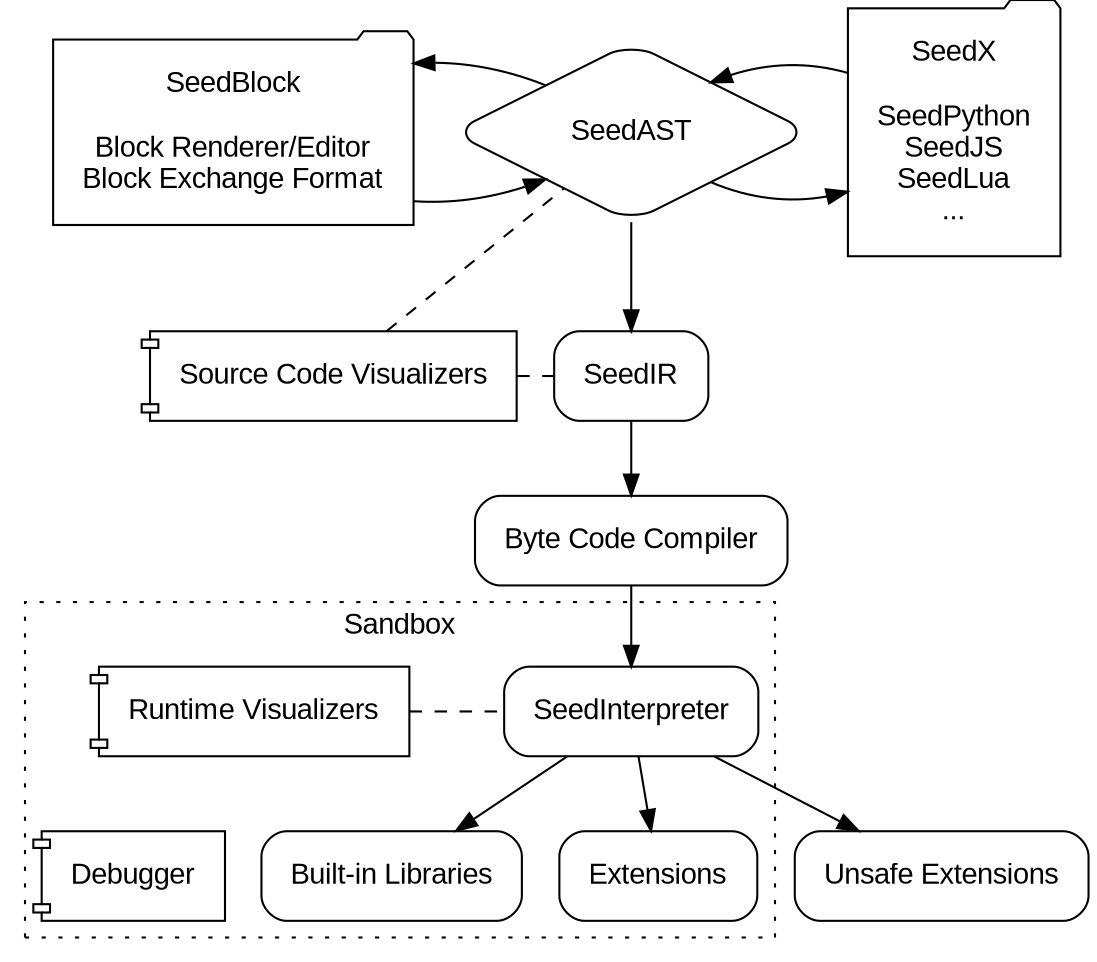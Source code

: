 // Copyright 2021 The Aha001 Team.
//
// Licensed under the Apache License, Version 2.0 (the "License");
// you may not use this file except in compliance with the License.
// You may obtain a copy of the License at
//
//     http://www.apache.org/licenses/LICENSE-2.0
//
// Unless required by applicable law or agreed to in writing, software
// distributed under the License is distributed on an "AS IS" BASIS,
// WITHOUT WARRANTIES OR CONDITIONS OF ANY KIND, either express or implied.
// See the License for the specific language governing permissions and
// limitations under the License.

strict digraph SeedLang {

    compound = true
    concentrate = true
    newrank = true
    fontname = "Arial"

    node [
        fontname = "Arial"
        margin = 0.2
        shape = box
        style = rounded
    ]

    SeedBlock [
        label = "SeedBlock\n\nBlock Renderer/Editor\nBlock Exchange Format"
        shape = folder
    ]
    SeedAST [ shape = diamond ]
    SeedX [
        label = "SeedX\n\nSeedPython\nSeedJS\nSeedLua\n..."
        shape = folder
    ]
    { rank=same SeedBlock SeedAST SeedX }

    SourceCodeVisualizers [
        label = "Source Code Visualizers"
        shape = component
    ]
    SeedIR []
    { rank=same SourceCodeVisualizers SeedIR }

    BytecodeCompiler [ label = "Byte Code Compiler" ]

    SeedInterpreter []
    RuntimeVisualizers [
        label = "Runtime Visualizers"
        shape = component
    ]
    { rank=same SeedInterpreter RuntimeVisualizers }

    Libraries [ label = "Built-in Libraries" ]
    Extensions []
    Debugger [ shape = component ]
    { rank=same Libraries Extensions Debugger }

    Unsafe [ label = "Unsafe Extensions" ]

    SeedBlock -> SeedAST
    SeedAST -> SeedBlock
    SeedAST -> SeedX
    SeedX -> SeedAST
    SeedAST -> SeedIR
    SeedIR -> BytecodeCompiler -> SeedInterpreter

    SourceCodeVisualizers -> SeedAST [
        constraint = false
        style = dashed
        arrowhead = none
    ]
    SourceCodeVisualizers -> SeedIR [
        constraint = true
        style = dashed
        arrowhead = none
    ]
    RuntimeVisualizers -> SeedInterpreter [
        constraint = false
        style = dashed
        arrowhead = none
    ]

    subgraph cluster_Sandbox {
        label = "Sandbox"
        shape = folder
        style = dotted

        RuntimeVisualizers
        Debugger

        SeedInterpreter -> Libraries
        SeedInterpreter -> Extensions
    }

    SeedInterpreter -> Unsafe

}
